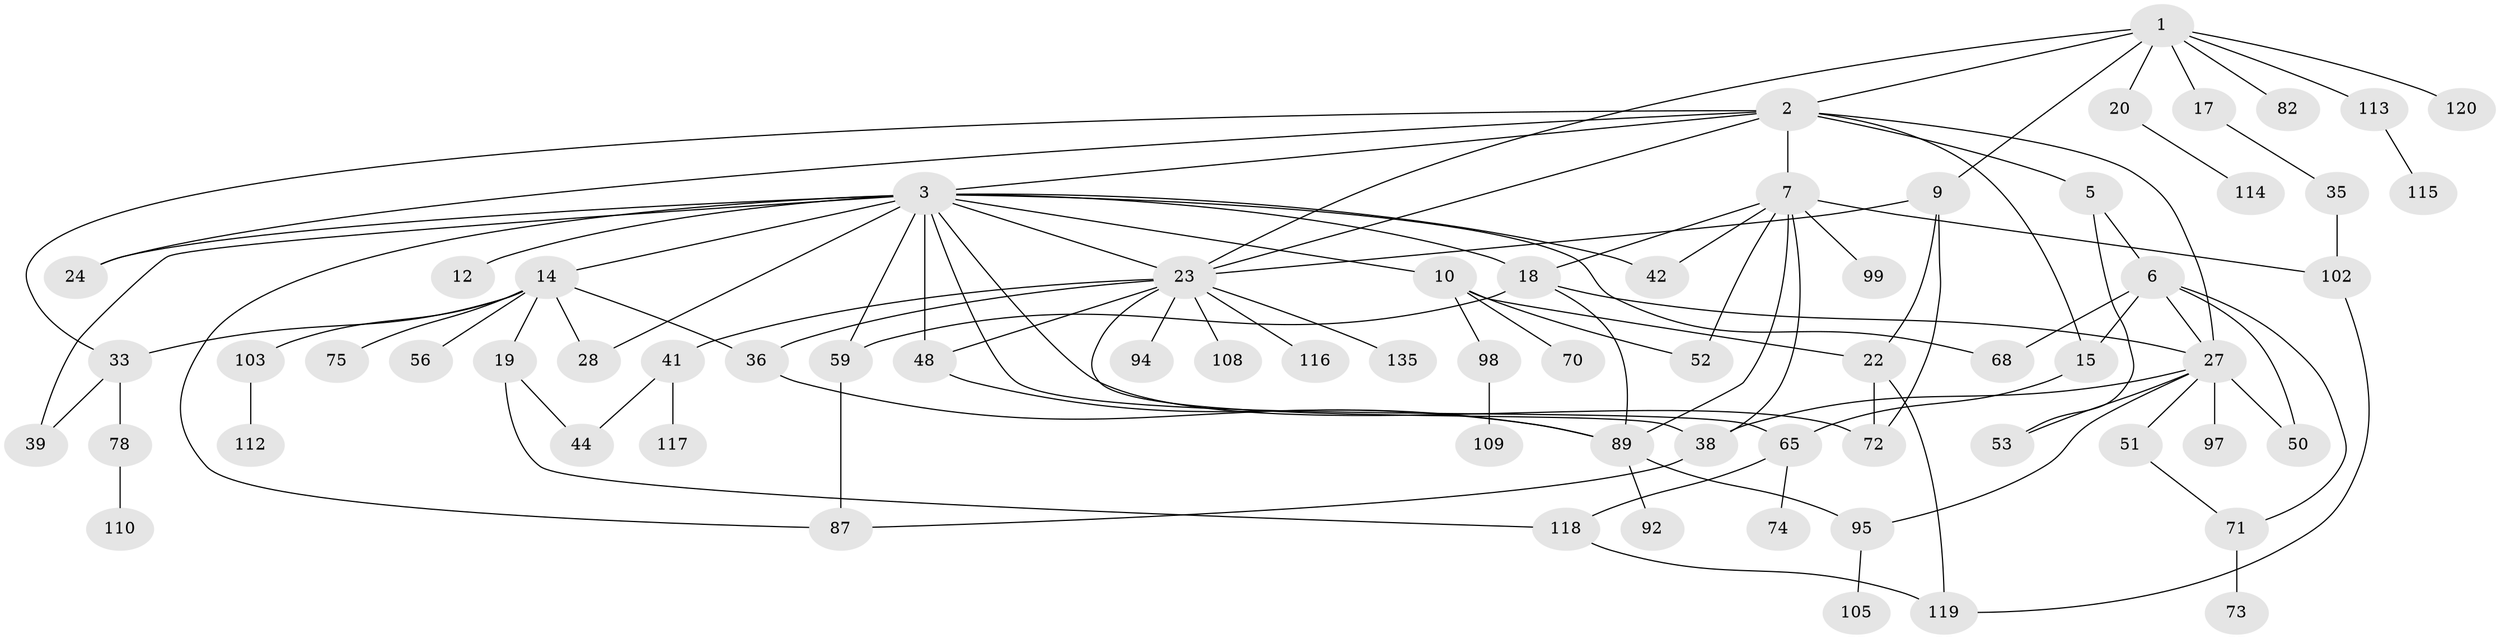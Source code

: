 // original degree distribution, {5: 0.06521739130434782, 6: 0.043478260869565216, 9: 0.014492753623188406, 4: 0.09420289855072464, 7: 0.007246376811594203, 3: 0.2028985507246377, 2: 0.2826086956521739, 1: 0.2898550724637681}
// Generated by graph-tools (version 1.1) at 2025/13/03/09/25 04:13:15]
// undirected, 69 vertices, 105 edges
graph export_dot {
graph [start="1"]
  node [color=gray90,style=filled];
  1 [super="+64"];
  2 [super="+4+45"];
  3 [super="+21+8"];
  5 [super="+61+30"];
  6 [super="+121"];
  7 [super="+25+29+55"];
  9 [super="+40+11"];
  10;
  12 [super="+16"];
  14;
  15;
  17 [super="+107"];
  18 [super="+91+32"];
  19 [super="+26"];
  20 [super="+128"];
  22;
  23 [super="+34+46"];
  24;
  27 [super="+47"];
  28 [super="+37"];
  33;
  35 [super="+58"];
  36 [super="+93"];
  38 [super="+101+66"];
  39;
  41 [super="+124+129"];
  42;
  44 [super="+62+132"];
  48 [super="+79"];
  50;
  51;
  52 [super="+96"];
  53;
  56 [super="+84+106"];
  59 [super="+80"];
  65 [super="+67"];
  68 [super="+81"];
  70;
  71;
  72 [super="+90+100"];
  73;
  74;
  75;
  78;
  82;
  87;
  89 [super="+123+127"];
  92;
  94;
  95;
  97;
  98;
  99;
  102;
  103;
  105;
  108;
  109;
  110;
  112;
  113;
  114;
  115;
  116 [super="+126"];
  117;
  118;
  119;
  120;
  135;
  1 -- 2;
  1 -- 9;
  1 -- 17;
  1 -- 20;
  1 -- 113;
  1 -- 82;
  1 -- 120;
  1 -- 23;
  2 -- 3;
  2 -- 23;
  2 -- 15;
  2 -- 5;
  2 -- 7;
  2 -- 24;
  2 -- 27;
  2 -- 33;
  3 -- 10;
  3 -- 42;
  3 -- 68;
  3 -- 59;
  3 -- 48 [weight=2];
  3 -- 24 [weight=2];
  3 -- 72;
  3 -- 28;
  3 -- 65;
  3 -- 39;
  3 -- 12;
  3 -- 14 [weight=2];
  3 -- 18;
  3 -- 87;
  3 -- 23 [weight=2];
  5 -- 6;
  5 -- 53;
  6 -- 15;
  6 -- 50;
  6 -- 71;
  6 -- 27;
  6 -- 68;
  7 -- 18;
  7 -- 102;
  7 -- 52;
  7 -- 38 [weight=2];
  7 -- 89;
  7 -- 42;
  7 -- 99;
  9 -- 23 [weight=2];
  9 -- 72;
  9 -- 22;
  10 -- 22;
  10 -- 70;
  10 -- 98;
  10 -- 52;
  14 -- 19;
  14 -- 28;
  14 -- 33;
  14 -- 36;
  14 -- 56;
  14 -- 75;
  14 -- 103;
  15 -- 65;
  17 -- 35;
  18 -- 59;
  18 -- 89;
  18 -- 27;
  19 -- 44;
  19 -- 118;
  20 -- 114;
  22 -- 72;
  22 -- 119;
  23 -- 48;
  23 -- 116;
  23 -- 135;
  23 -- 41;
  23 -- 108;
  23 -- 36;
  23 -- 94;
  23 -- 38;
  27 -- 50;
  27 -- 51;
  27 -- 95;
  27 -- 97;
  27 -- 53;
  27 -- 38;
  33 -- 78;
  33 -- 39;
  35 -- 102;
  36 -- 89;
  38 -- 87;
  41 -- 117;
  41 -- 44;
  48 -- 89;
  51 -- 71;
  59 -- 87;
  65 -- 74;
  65 -- 118;
  71 -- 73;
  78 -- 110;
  89 -- 92;
  89 -- 95;
  95 -- 105;
  98 -- 109;
  102 -- 119;
  103 -- 112;
  113 -- 115;
  118 -- 119;
}
